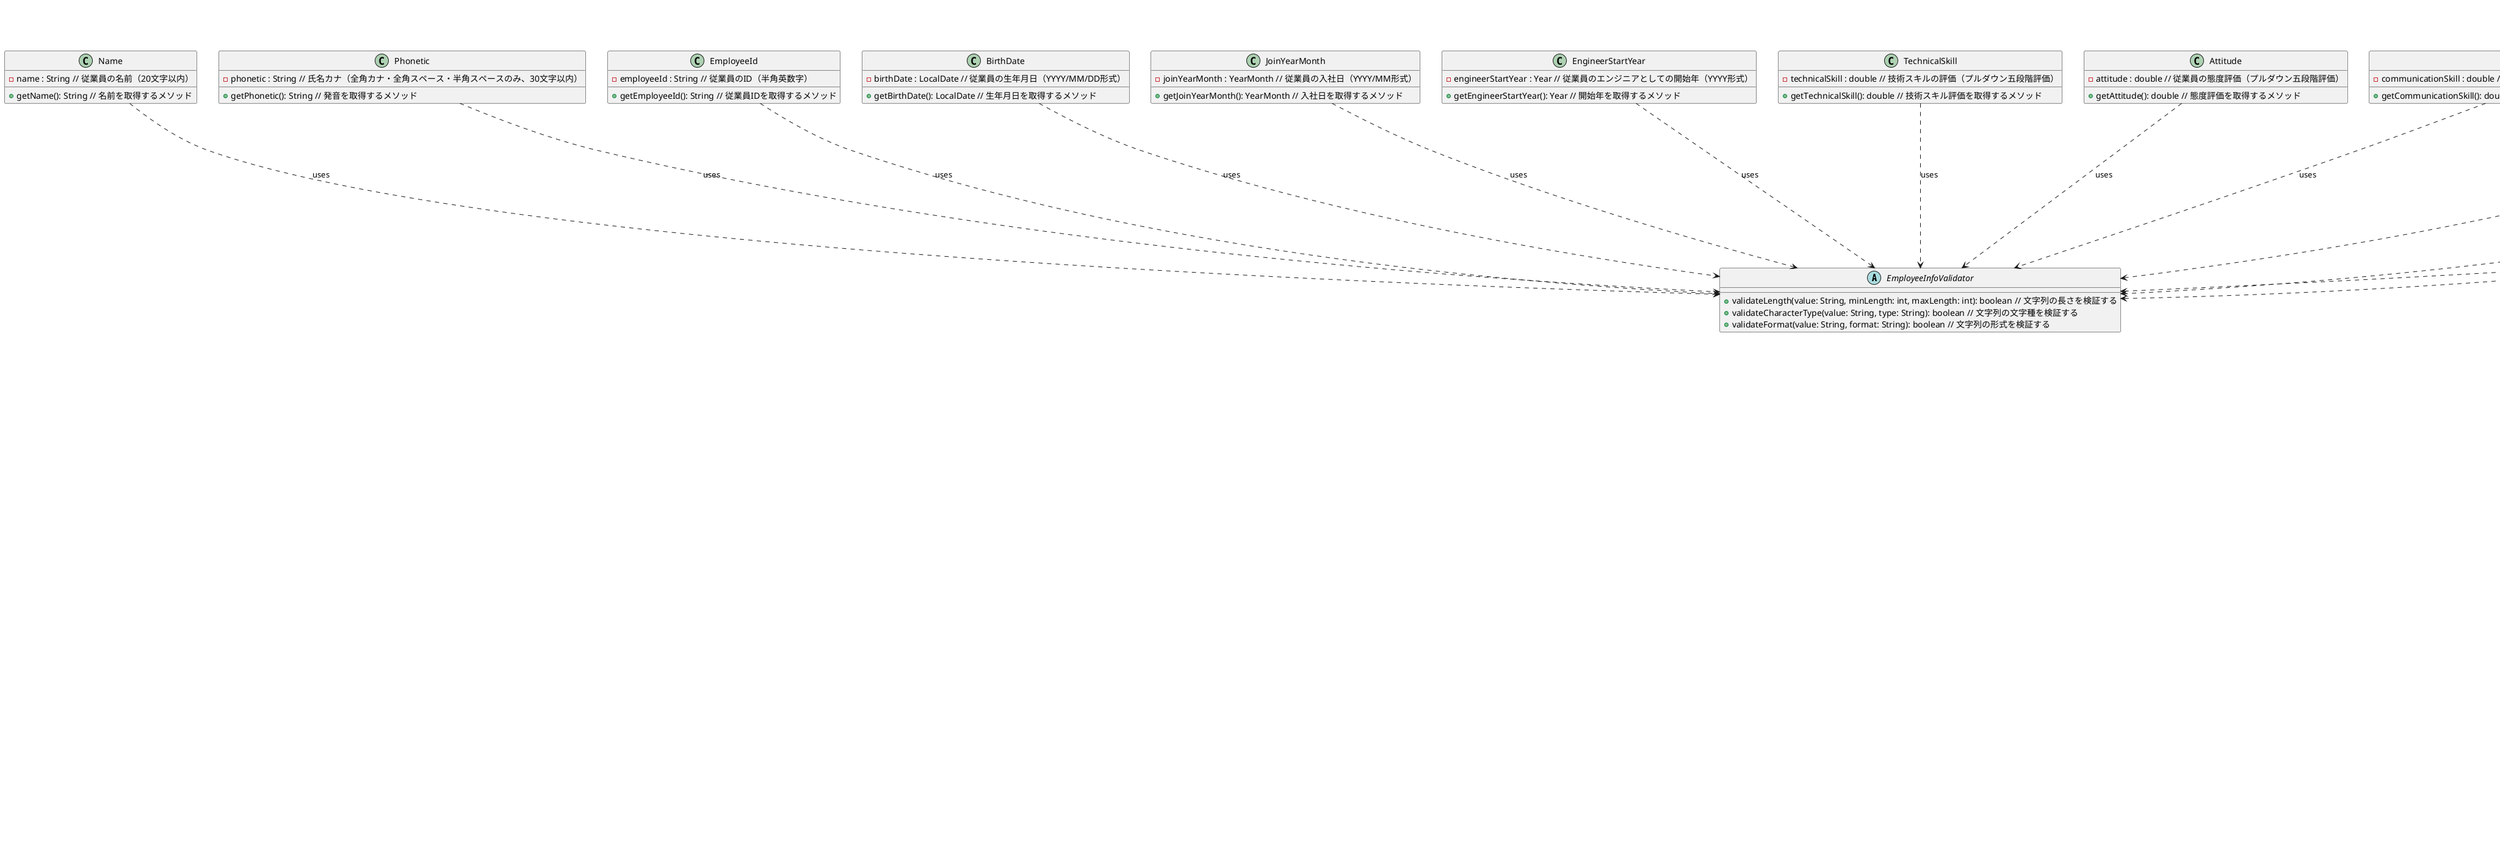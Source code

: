 @startuml ClassDiagram

' 入力データの検証を行うクラス
abstract class EmployeeInfoValidator {
+ validateLength(value: String, minLength: int, maxLength: int): boolean // 文字列の長さを検証する
+ validateCharacterType(value: String, type: String): boolean // 文字列の文字種を検証する
+ validateFormat(value: String, format: String): boolean // 文字列の形式を検証する
}

' 従業員の名前を管理するクラス。
class Name {
- name : String // 従業員の名前（20文字以内）
+ getName(): String // 名前を取得するメソッド
}

' 従業員のフリガナを管理するクラス。
class Phonetic {
- phonetic : String // 氏名カナ（全角カナ・全角スペース・半角スペースのみ、30文字以内）
+ getPhonetic(): String // 発音を取得するメソッド
}

' 従業員のIDを管理するクラス。
class EmployeeId {
- employeeId : String // 従業員のID（半角英数字）
+ getEmployeeId(): String // 従業員IDを取得するメソッド
}

' 従業員の生年月日を管理するクラス。
class BirthDate {
- birthDate : LocalDate // 従業員の生年月日（YYYY/MM/DD形式）
+ getBirthDate(): LocalDate // 生年月日を取得するメソッド
}

' 従業員の入社日を管理するクラス。
class JoinYearMonth {
- joinYearMonth : YearMonth // 従業員の入社日（YYYY/MM形式）
+ getJoinYearMonth(): YearMonth // 入社日を取得するメソッド
}


' 従業員のエンジニアとしての開始年を管理するクラス。
class EngineerStartYear {
- engineerStartYear : Year // 従業員のエンジニアとしての開始年（YYYY形式）
+ getEngineerStartYear(): Year // 開始年を取得するメソッド
}

' 従業員の技術スキルを評価するクラス。
class TechnicalSkill {
- technicalSkill : double // 技術スキルの評価（プルダウン五段階評価）
+ getTechnicalSkill(): double // 技術スキル評価を取得するメソッド
}

' 従業員の態度を評価するクラス。
class Attitude {
- attitude : double // 従業員の態度評価（プルダウン五段階評価）
+ getAttitude(): double // 態度評価を取得するメソッド
}

' 従業員のコミュニケーションスキルを評価するクラス。
class CommunicationSkill {
- communicationSkill : double // コミュニケーションスキルの評価（プルダウン五段階評価）
+ getCommunicationSkill(): double // コミュニケーションスキル評価を取得するメソッド
}

' 従業員のリーダーシップを評価するクラス。
class Leadership {
- leadership : double // リーダーシップ評価（プルダウン五段階評価）
+ getLeadership(): double // リーダーシップ評価を取得するメソッド
}

' 従業員の経歴情報を管理するクラス。
class Career {
- career : String // 従業員の経歴情報（改行可能、500文字以内）
+ getCareer(): String // 経歴情報を取得するメソッド
}

' 従業員の研修履歴を管理するクラス。
class TrainingHistory {
- trainingHistory : String // 従業員の研修履歴（改行可能、500文字以内）
+ getTrainingHistory(): String // 研修履歴を取得するメソッド
}

' 従業員に関する備考を管理するクラス。
class Remarks {
- remarks : String // 従業員に関する備考（改行可能、500文字以内）
+ getRemarks(): String // 備考を取得するメソッド
}

' 従業員の情報を管理するクラス。
class EmployeeInfo {
- employeeId : EmployeeId // 従業員ID
- name : Name // 従業員の名前
- phonetic : Phonetic // 従業員の発音
- birthDate : BirthDate // 生年月日
- joinDate : JoinDate // 入社日
- engineerStartYear : EngineerStartYear // エンジニアとしての開始年
- technicalSkill : TechnicalSkill // 技術スキル
- attitude : Attitude // 態度
- communicationSkill : CommunicationSkill // コミュニケーションスキル
- leadership : Leadership // リーダーシップ
- career : Career // 経歴情報
- trainingHistory : TrainingHistory // 研修履歴
- remarks : Remarks // 備考

+ EmployeeInfo(employeeId: EmployeeId, name: Name, phonetic: Phonetic, birthDate: BirthDate, joinDate: JoinDate, engineerStartYear: EngineerStartYear, technicalSkill: TechnicalSkill, attitude: Attitude, communicationSkill: CommunicationSkill, leadership: Leadership, career: Career, trainingHistory: TrainingHistory, remarks: Remarks) // コンストラクタ
+ toString(): String // オブジェクトの文字列表現を返すためのメソッド
}

' 従業員情報を管理するクラス。
class EmployeeManager {
- employeeList: List<EmployeeInfo>  // 従業員情報のリスト
}

' 新しい従業員を追加するクラス。
class EmployeeAdder {
+ addEmployee(emp: EmployeeInfo): boolean // 新しい従業員を追加するメソッド
}

' 従業員情報を編集するクラス。
class EmployeeEditor {
+ editEmployee(emp: EmployeeInfo): boolean // 従業員情報を編集するメソッド
}

' 従業員を削除するクラス。
class EmployeeDeleter {
+ deleteEmployee(emp: EmployeeInfo): boolean // 従業員を削除するメソッド
}

' CSVファイルの読み書きを行うクラス。
class CSVHandler {
+ readCSV(file: File): List<EmployeeInfo> // CSVファイルから従業員情報を読み込むメソッド
+ writeCSV(employeeList: List<EmployeeInfo>, file: File): boolean // 従業員情報をCSVファイルに書き込むメソッド
}

' ログを管理するクラス。
class Logger {
- logFolder : String // ログを保存するフォルダのパス
+ createLogFolder(): void // ログフォルダを作成するメソッド
+ logException(exception: Exception): void // 例外をログに記録するメソッド
+ logOutput(message: String): void // 操作の結果をログに記録するメソッド
}

' エラーハンドリングを行うクラス。
class ErrorHandler {
- logger : Logger // Logger インスタンス
+ handleError(errorMessage: String): void // エラーメッセージを処理するメソッド
+ logException(exception: Exception): void // 例外をログに記録するメソッド
}

' 検索条件を保持するクラス。
class SortCriteria {
- searchCriteria : Map<String, String> // 検索条件を保持するマップ
+ keywordSearch(): void // キーワードによる検索を実行するメソッド
+ filterSearch(): void // フィルタによる検索を実行するメソッド
}

' ソート条件を保持するクラス。
class SearchCriteria {
- sortCriteria : Map<String, Boolean> // ソート条件を保持するマップ
+ sortByEmployeeId(): void // 従業員IDでソートするメソッド
+ sortByName(): void // 名前でソートするメソッド
+ sortByAge(): void // 年齢でソートするメソッド
+ sortByYears(): void // 経験年数でソートするメソッド
}

' 従業員情報を表示するUIクラス。
class ListViewUI {
- employeeTable : JTable // 従業員情報を表示するテーブル
- searchBox : JTextField // 検索ボックス
- deleteButton : JButton // 削除ボタン
- csvExportButton : JButton // CSVエクスポートボタン
- addButton : JButton // 従業員追加ボタン

+ displayEmployees(): void // 従業員情報を表示するメソッド
+ showDeleteDialog(): void // 削除確認ダイアログを表示するメソッド
+ showCSVExportDialog(): void // CSVエクスポート確認ダイアログを表示するメソッド
+ keywordSearch(): void // キーワードに基づいて従業員情報を検索するメソッド
+ filterSearch(): void // 特定の条件に基づいて従業員情報を絞り込むメソッド
}

' 従業員の詳細情報を表示するUIクラス。
class DetailViewUI {
- employeeInfoTable : JTable // 従業員の詳細情報を表示するテーブル
- editButton : JButton // 編集ボタン
- deleteButton : JButton // 削除ボタン
- backButton : JButton // 一覧画面に戻るボタン

+ displayDetail(): void // 詳細情報を表示するメソッド
+ showDeleteDialog(): void // 削除確認ダイアログを表示するメソッド
}

' 従業員情報を追加・編集するUIクラス。
class AddEditUI {
- inputForm : JPanel // 入力フォーム
- saveButton : JButton // 保存ボタン
- cancelButton : JButton // キャンセルボタン

+ inputEmployeeInfo(): void // 従業員情報を入力するメソッド
+ showDiscardDialog(): void // 入力内容を捨てるか確認するダイアログを表示するメソッド
}

' CSVファイルの操作を行うUIクラス。
class CSVUI {
- templateButton : JButton // テンプレートダウンロードボタン
- uploadButton : JButton // CSVアップロードボタン
- confirmButton : JButton // 確認ボタン
- backButton : JButton // 戻るボタン

+ downloadTemplate(): void // テンプレートをダウンロードするメソッド
+ uploadCSV(): void // CSVファイルをアップロードするメソッド
+ showConfirmDialog(): void // 確認ダイアログを表示するメソッド
}

' エラーハンドリングと検索・ソートクラスの関係
ListViewUI --> ErrorHandler : uses
ListViewUI --> SortCriteria : uses
ListViewUI --> SearchCriteria : uses

' クラス間の関係
EmployeeManager --> EmployeeAdder : uses
EmployeeManager --> EmployeeEditor : uses
EmployeeManager --> EmployeeDeleter : uses
ListViewUI --> EmployeeManager : manages
DetailViewUI --> EmployeeInfo : displays
AddEditUI --> EmployeeInfo : edits
CSVUI --> CSVHandler : uses
EmployeeManager --> CSVHandler : uses

' Loggerクラスの依存関係
EmployeeManager ..> Logger : uses
CSVHandler ..> Logger : uses
ErrorHandler ..> Logger : uses


' バリデーションクラスとの関係
Name ..> EmployeeInfoValidator : uses
Phonetic ..> EmployeeInfoValidator : uses
EmployeeId ..> EmployeeInfoValidator : uses
BirthDate ..> EmployeeInfoValidator : uses
EngineerStartYear ..> EmployeeInfoValidator : uses
TechnicalSkill ..> EmployeeInfoValidator : uses
Attitude ..> EmployeeInfoValidator : uses
CommunicationSkill ..> EmployeeInfoValidator : uses
Leadership ..> EmployeeInfoValidator : uses
Career ..> EmployeeInfoValidator : uses
TrainingHistory ..> EmployeeInfoValidator : uses
Remarks ..> EmployeeInfoValidator : uses
JoinYearMonth ..> EmployeeInfoValidator : uses

' SortCriteriaとSearchCriteriaの関係
SortCriteria ..> EmployeeManager : uses
SearchCriteria ..> EmployeeManager : uses

@enduml